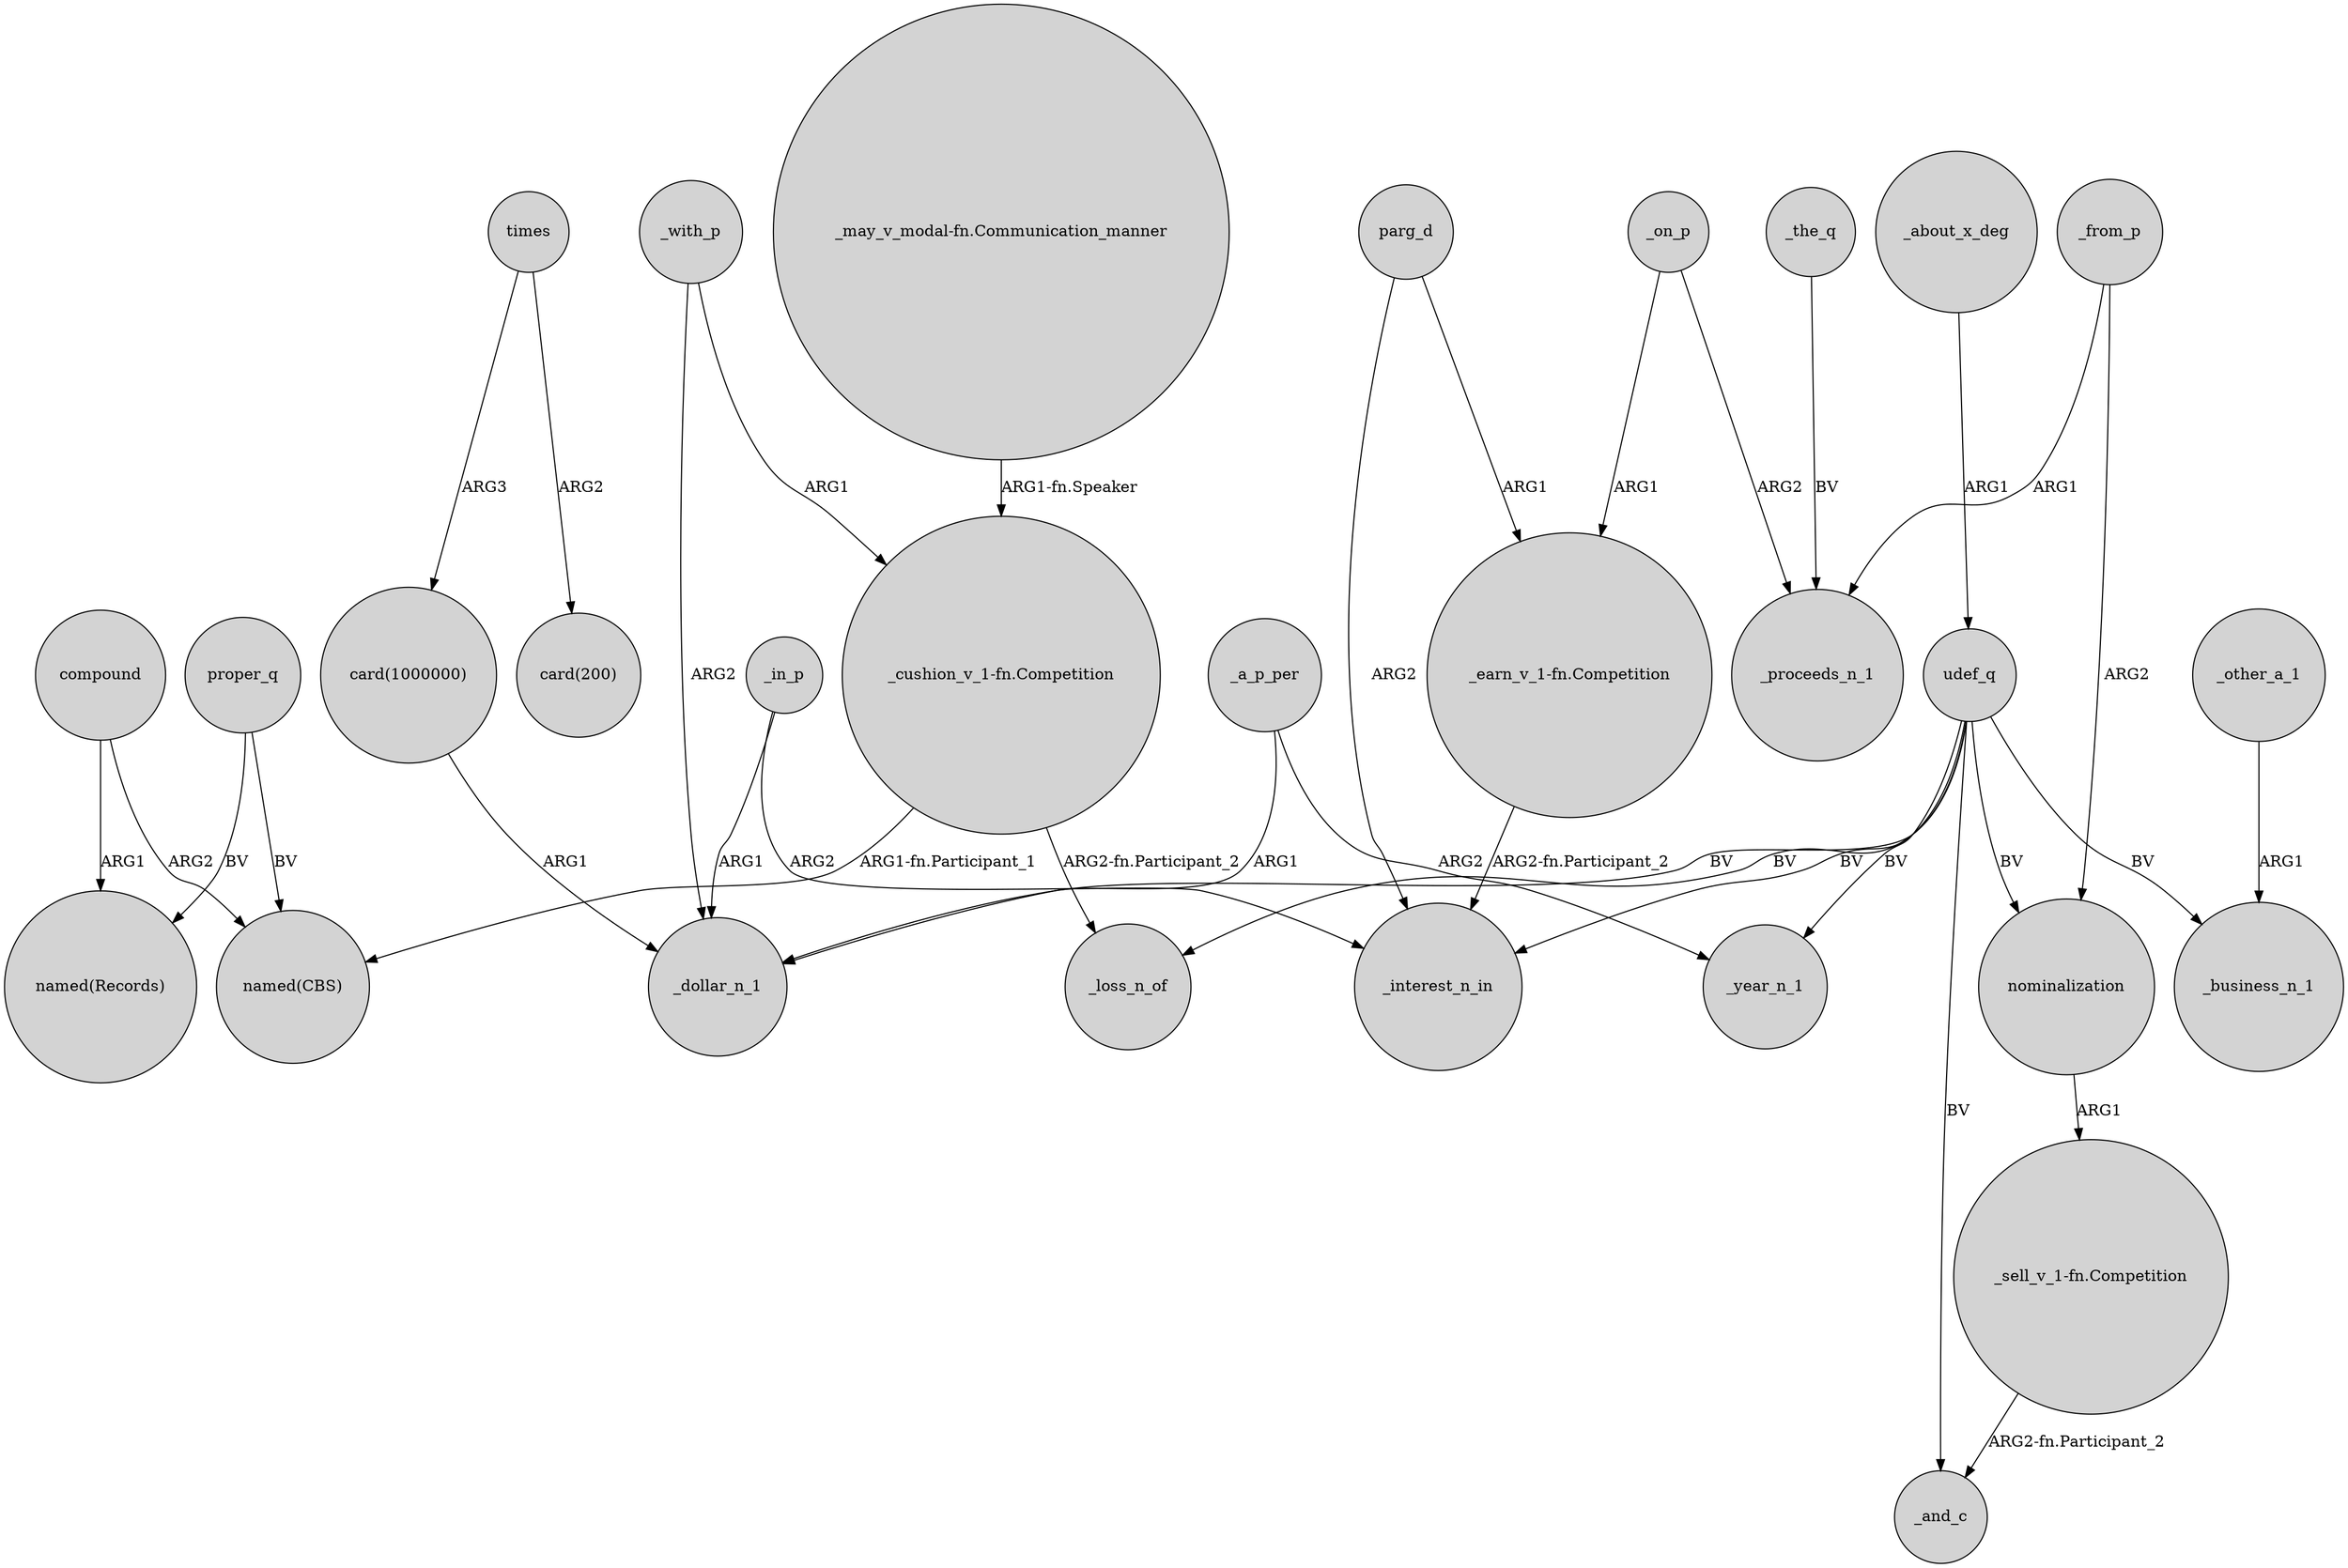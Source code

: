 digraph {
	node [shape=circle style=filled]
	nominalization -> "_sell_v_1-fn.Competition" [label=ARG1]
	_with_p -> "_cushion_v_1-fn.Competition" [label=ARG1]
	_on_p -> "_earn_v_1-fn.Competition" [label=ARG1]
	udef_q -> nominalization [label=BV]
	times -> "card(1000000)" [label=ARG3]
	"_may_v_modal-fn.Communication_manner" -> "_cushion_v_1-fn.Competition" [label="ARG1-fn.Speaker"]
	_a_p_per -> _year_n_1 [label=ARG2]
	times -> "card(200)" [label=ARG2]
	_from_p -> _proceeds_n_1 [label=ARG1]
	parg_d -> "_earn_v_1-fn.Competition" [label=ARG1]
	_the_q -> _proceeds_n_1 [label=BV]
	udef_q -> _and_c [label=BV]
	"_cushion_v_1-fn.Competition" -> "named(CBS)" [label="ARG1-fn.Participant_1"]
	udef_q -> _business_n_1 [label=BV]
	_from_p -> nominalization [label=ARG2]
	_about_x_deg -> udef_q [label=ARG1]
	"_sell_v_1-fn.Competition" -> _and_c [label="ARG2-fn.Participant_2"]
	_in_p -> _dollar_n_1 [label=ARG1]
	parg_d -> _interest_n_in [label=ARG2]
	proper_q -> "named(Records)" [label=BV]
	proper_q -> "named(CBS)" [label=BV]
	_with_p -> _dollar_n_1 [label=ARG2]
	_in_p -> _interest_n_in [label=ARG2]
	udef_q -> _loss_n_of [label=BV]
	_on_p -> _proceeds_n_1 [label=ARG2]
	udef_q -> _dollar_n_1 [label=BV]
	"card(1000000)" -> _dollar_n_1 [label=ARG1]
	"_cushion_v_1-fn.Competition" -> _loss_n_of [label="ARG2-fn.Participant_2"]
	_a_p_per -> _dollar_n_1 [label=ARG1]
	udef_q -> _interest_n_in [label=BV]
	udef_q -> _year_n_1 [label=BV]
	_other_a_1 -> _business_n_1 [label=ARG1]
	compound -> "named(Records)" [label=ARG1]
	"_earn_v_1-fn.Competition" -> _interest_n_in [label="ARG2-fn.Participant_2"]
	compound -> "named(CBS)" [label=ARG2]
}
